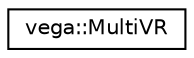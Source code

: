 digraph "Graphical Class Hierarchy"
{
  edge [fontname="Helvetica",fontsize="10",labelfontname="Helvetica",labelfontsize="10"];
  node [fontname="Helvetica",fontsize="10",shape=record];
  rankdir="LR";
  Node0 [label="vega::MultiVR",height=0.2,width=0.4,color="black", fillcolor="white", style="filled",URL="$classvega_1_1MultiVR.html"];
}
